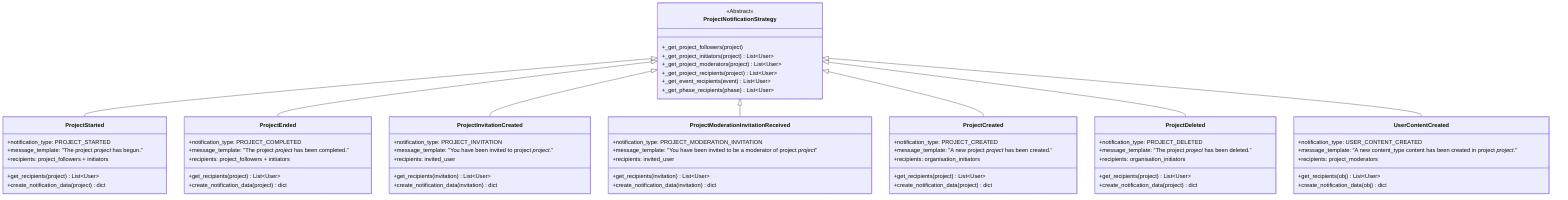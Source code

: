 classDiagram
    class ProjectNotificationStrategy {
        <<Abstract>>
        +_get_project_followers(project)
        +_get_project_initiators(project) List~User~
        +_get_project_moderators(project) List~User~
        +_get_project_recipients(project) List~User~
        +_get_event_recipients(event) List~User~
        +_get_phase_recipients(phase) List~User~
    }
    
    class ProjectStarted {
        +get_recipients(project) List~User~
        +create_notification_data(project) dict
        +notification_type: PROJECT_STARTED
        +message_template: "The project _project_ has begun."
        +recipients: project_followers + initiators
    }
    
    class ProjectEnded {
        +get_recipients(project) List~User~
        +create_notification_data(project) dict
        +notification_type: PROJECT_COMPLETED
        +message_template: "The project _project_ has been completed."
        +recipients: project_followers + initiators
    }
    
    class ProjectInvitationCreated {
        +get_recipients(invitation) List~User~
        +create_notification_data(invitation) dict
        +notification_type: PROJECT_INVITATION
        +message_template: "You have been invited to project _project_."
        +recipients: invited_user
    }
    
    class ProjectModerationInvitationReceived {
        +get_recipients(invitation) List~User~
        +create_notification_data(invitation) dict
        +notification_type: PROJECT_MODERATION_INVITATION
        +message_template: "You have been invited to be a moderator of project _project_"
        +recipients: invited_user
    }
    
    class ProjectCreated {
        +get_recipients(project) List~User~
        +create_notification_data(project) dict
        +notification_type: PROJECT_CREATED
        +message_template: "A new project _project_ has been created."
        +recipients: organisation_initiators
    }
    
    class ProjectDeleted {
        +get_recipients(project) List~User~
        +create_notification_data(project) dict
        +notification_type: PROJECT_DELETED
        +message_template: "The project _project_ has been deleted."
        +recipients: organisation_initiators
    }
    
    class UserContentCreated {
        +get_recipients(obj) List~User~
        +create_notification_data(obj) dict
        +notification_type: USER_CONTENT_CREATED
        +message_template: "A new content_type content has been created in project _project_."
        +recipients: project_moderators
    }
    
    ProjectNotificationStrategy <|-- ProjectStarted
    ProjectNotificationStrategy <|-- ProjectEnded
    ProjectNotificationStrategy <|-- ProjectInvitationCreated
    ProjectNotificationStrategy <|-- ProjectModerationInvitationReceived
    ProjectNotificationStrategy <|-- ProjectCreated
    ProjectNotificationStrategy <|-- ProjectDeleted
    ProjectNotificationStrategy <|-- UserContentCreated